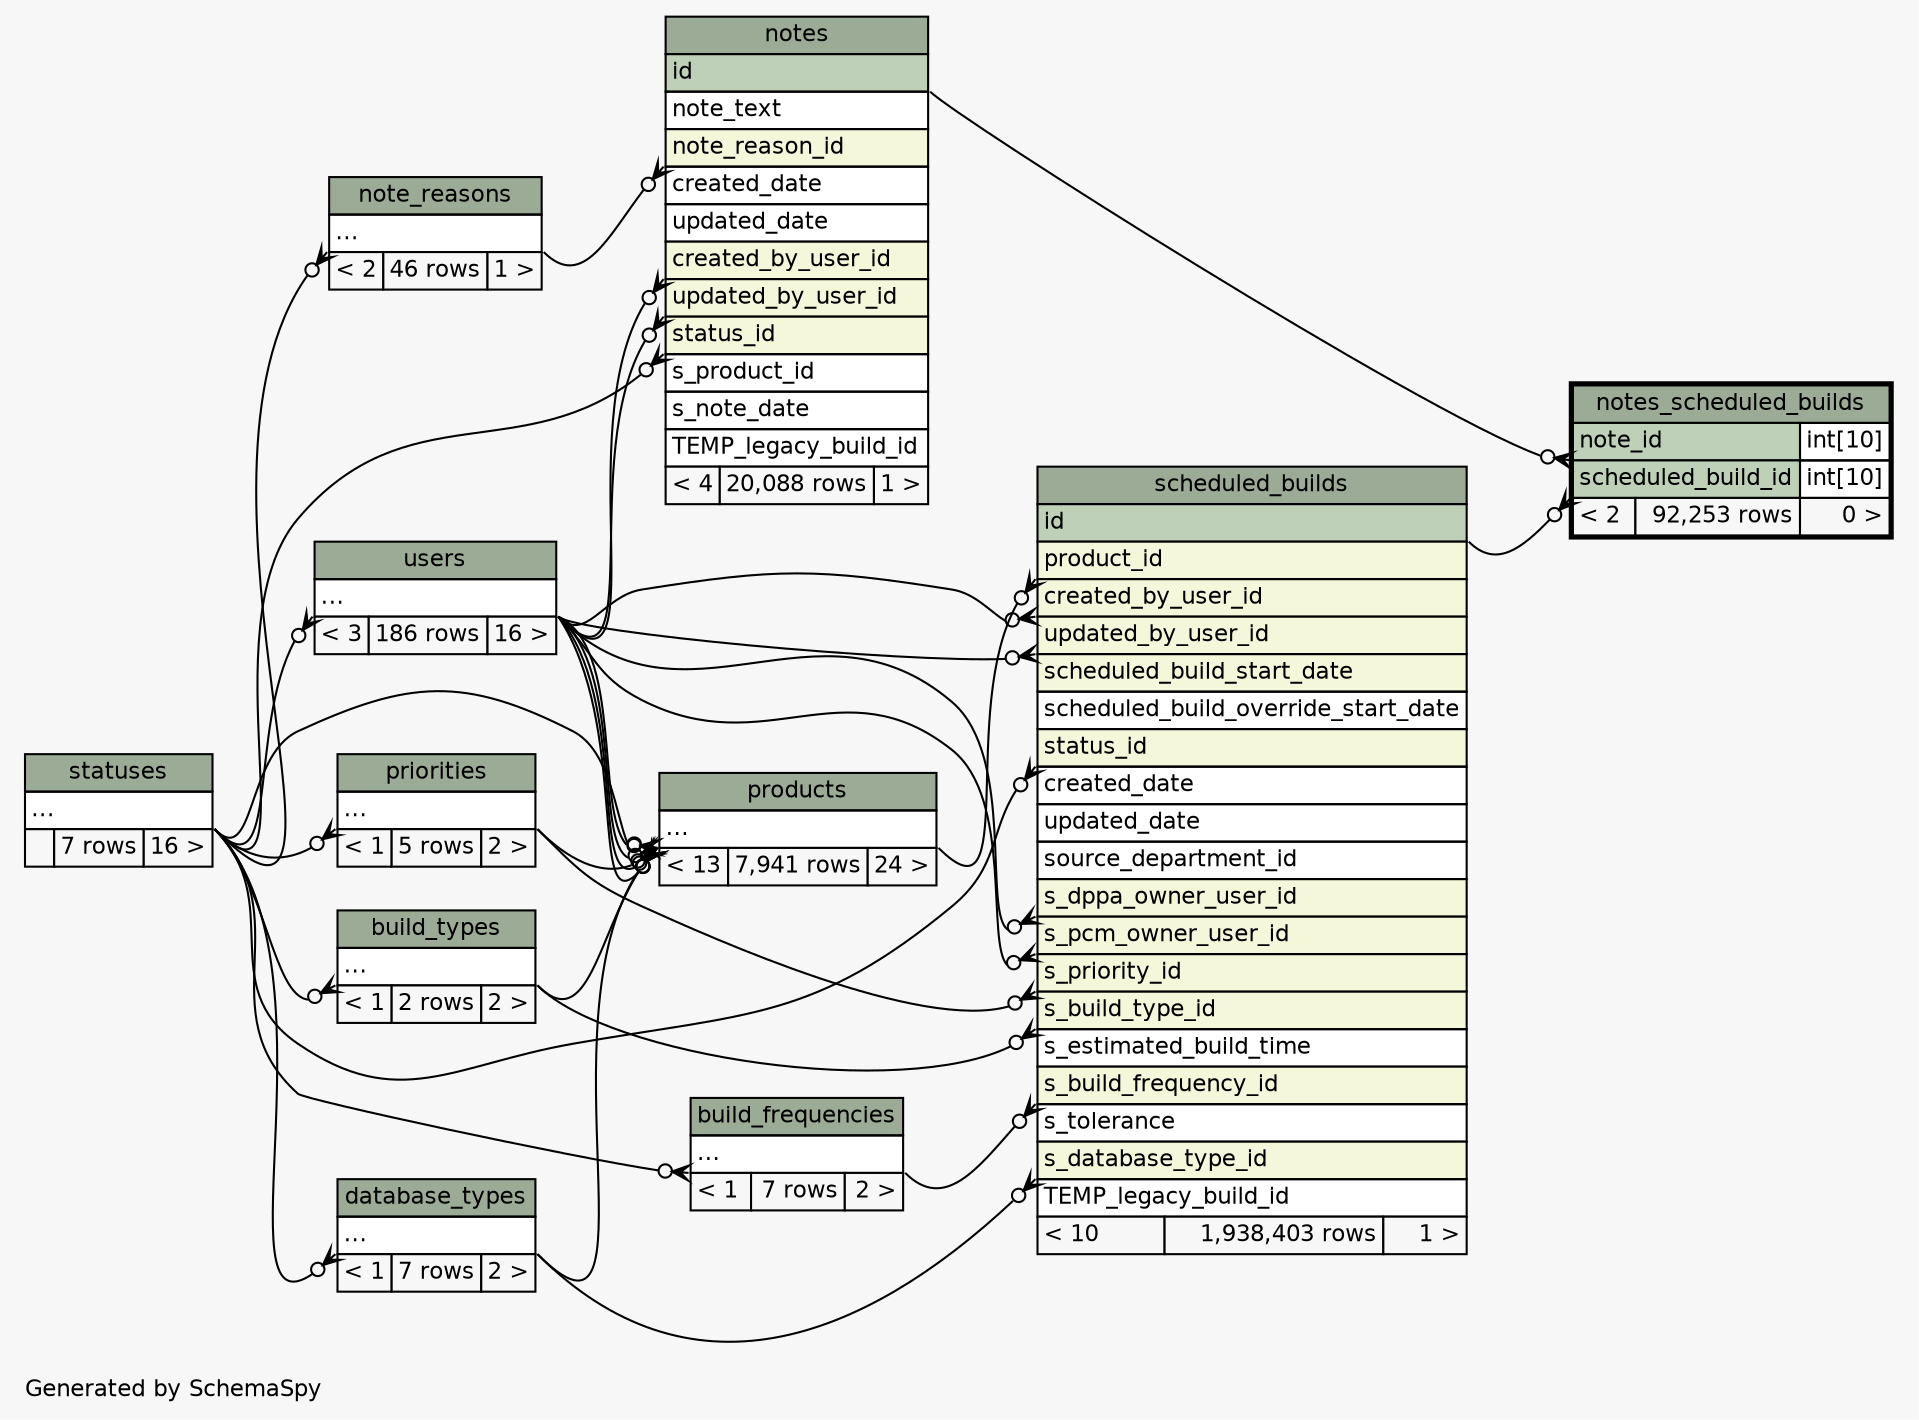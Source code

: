 // dot null on Windows 10 10.0
// SchemaSpy rev 590
digraph "twoDegreesRelationshipsDiagram" {
  graph [
    rankdir="RL"
    bgcolor="#f7f7f7"
    label="\nGenerated by SchemaSpy"
    labeljust="l"
    nodesep="0.18"
    ranksep="0.46"
    fontname="Helvetica"
    fontsize="11"
  ];
  node [
    fontname="Helvetica"
    fontsize="11"
    shape="plaintext"
  ];
  edge [
    arrowsize="0.8"
  ];
  "build_frequencies":"elipses":sw -> "statuses":"elipses":se [arrowhead=none dir=back arrowtail=crowodot];
  "build_types":"elipses":sw -> "statuses":"elipses":se [arrowhead=none dir=back arrowtail=crowodot];
  "database_types":"elipses":sw -> "statuses":"elipses":se [arrowhead=none dir=back arrowtail=crowodot];
  "note_reasons":"elipses":sw -> "statuses":"elipses":se [arrowhead=none dir=back arrowtail=crowodot];
  "notes":"created_by_user_id":sw -> "users":"elipses":se [arrowhead=none dir=back arrowtail=crowodot];
  "notes":"note_reason_id":sw -> "note_reasons":"elipses":se [arrowhead=none dir=back arrowtail=crowodot];
  "notes":"status_id":sw -> "statuses":"elipses":se [arrowhead=none dir=back arrowtail=crowodot];
  "notes":"updated_by_user_id":sw -> "users":"elipses":se [arrowhead=none dir=back arrowtail=crowodot];
  "notes_scheduled_builds":"note_id":sw -> "notes":"id":se [arrowhead=none dir=back arrowtail=crowodot];
  "notes_scheduled_builds":"scheduled_build_id":sw -> "scheduled_builds":"id":se [arrowhead=none dir=back arrowtail=crowodot];
  "priorities":"elipses":sw -> "statuses":"elipses":se [arrowhead=none dir=back arrowtail=crowodot];
  "products":"elipses":sw -> "build_types":"elipses":se [arrowhead=none dir=back arrowtail=crowodot];
  "products":"elipses":sw -> "users":"elipses":se [arrowhead=none dir=back arrowtail=crowodot];
  "products":"elipses":sw -> "database_types":"elipses":se [arrowhead=none dir=back arrowtail=crowodot];
  "products":"elipses":sw -> "users":"elipses":se [arrowhead=none dir=back arrowtail=crowodot];
  "products":"elipses":sw -> "users":"elipses":se [arrowhead=none dir=back arrowtail=crowodot];
  "products":"elipses":sw -> "priorities":"elipses":se [arrowhead=none dir=back arrowtail=crowodot];
  "products":"elipses":sw -> "statuses":"elipses":se [arrowhead=none dir=back arrowtail=crowodot];
  "products":"elipses":sw -> "users":"elipses":se [arrowhead=none dir=back arrowtail=crowodot];
  "scheduled_builds":"created_by_user_id":sw -> "users":"elipses":se [arrowhead=none dir=back arrowtail=crowodot];
  "scheduled_builds":"product_id":sw -> "products":"elipses":se [arrowhead=none dir=back arrowtail=crowodot];
  "scheduled_builds":"s_build_frequency_id":sw -> "build_frequencies":"elipses":se [arrowhead=none dir=back arrowtail=crowodot];
  "scheduled_builds":"s_build_type_id":sw -> "build_types":"elipses":se [arrowhead=none dir=back arrowtail=crowodot];
  "scheduled_builds":"s_database_type_id":sw -> "database_types":"elipses":se [arrowhead=none dir=back arrowtail=crowodot];
  "scheduled_builds":"s_dppa_owner_user_id":sw -> "users":"elipses":se [arrowhead=none dir=back arrowtail=crowodot];
  "scheduled_builds":"s_pcm_owner_user_id":sw -> "users":"elipses":se [arrowhead=none dir=back arrowtail=crowodot];
  "scheduled_builds":"s_priority_id":sw -> "priorities":"elipses":se [arrowhead=none dir=back arrowtail=crowodot];
  "scheduled_builds":"status_id":sw -> "statuses":"elipses":se [arrowhead=none dir=back arrowtail=crowodot];
  "scheduled_builds":"updated_by_user_id":sw -> "users":"elipses":se [arrowhead=none dir=back arrowtail=crowodot];
  "users":"elipses":sw -> "statuses":"elipses":se [arrowhead=none dir=back arrowtail=crowodot];
  "build_frequencies" [
    label=<
    <TABLE BORDER="0" CELLBORDER="1" CELLSPACING="0" BGCOLOR="#ffffff">
      <TR><TD COLSPAN="3" BGCOLOR="#9bab96" ALIGN="CENTER">build_frequencies</TD></TR>
      <TR><TD PORT="elipses" COLSPAN="3" ALIGN="LEFT">...</TD></TR>
      <TR><TD ALIGN="LEFT" BGCOLOR="#f7f7f7">&lt; 1</TD><TD ALIGN="RIGHT" BGCOLOR="#f7f7f7">7 rows</TD><TD ALIGN="RIGHT" BGCOLOR="#f7f7f7">2 &gt;</TD></TR>
    </TABLE>>
    URL="build_frequencies.html"
    tooltip="build_frequencies"
  ];
  "build_types" [
    label=<
    <TABLE BORDER="0" CELLBORDER="1" CELLSPACING="0" BGCOLOR="#ffffff">
      <TR><TD COLSPAN="3" BGCOLOR="#9bab96" ALIGN="CENTER">build_types</TD></TR>
      <TR><TD PORT="elipses" COLSPAN="3" ALIGN="LEFT">...</TD></TR>
      <TR><TD ALIGN="LEFT" BGCOLOR="#f7f7f7">&lt; 1</TD><TD ALIGN="RIGHT" BGCOLOR="#f7f7f7">2 rows</TD><TD ALIGN="RIGHT" BGCOLOR="#f7f7f7">2 &gt;</TD></TR>
    </TABLE>>
    URL="build_types.html"
    tooltip="build_types"
  ];
  "database_types" [
    label=<
    <TABLE BORDER="0" CELLBORDER="1" CELLSPACING="0" BGCOLOR="#ffffff">
      <TR><TD COLSPAN="3" BGCOLOR="#9bab96" ALIGN="CENTER">database_types</TD></TR>
      <TR><TD PORT="elipses" COLSPAN="3" ALIGN="LEFT">...</TD></TR>
      <TR><TD ALIGN="LEFT" BGCOLOR="#f7f7f7">&lt; 1</TD><TD ALIGN="RIGHT" BGCOLOR="#f7f7f7">7 rows</TD><TD ALIGN="RIGHT" BGCOLOR="#f7f7f7">2 &gt;</TD></TR>
    </TABLE>>
    URL="database_types.html"
    tooltip="database_types"
  ];
  "note_reasons" [
    label=<
    <TABLE BORDER="0" CELLBORDER="1" CELLSPACING="0" BGCOLOR="#ffffff">
      <TR><TD COLSPAN="3" BGCOLOR="#9bab96" ALIGN="CENTER">note_reasons</TD></TR>
      <TR><TD PORT="elipses" COLSPAN="3" ALIGN="LEFT">...</TD></TR>
      <TR><TD ALIGN="LEFT" BGCOLOR="#f7f7f7">&lt; 2</TD><TD ALIGN="RIGHT" BGCOLOR="#f7f7f7">46 rows</TD><TD ALIGN="RIGHT" BGCOLOR="#f7f7f7">1 &gt;</TD></TR>
    </TABLE>>
    URL="note_reasons.html"
    tooltip="note_reasons"
  ];
  "notes" [
    label=<
    <TABLE BORDER="0" CELLBORDER="1" CELLSPACING="0" BGCOLOR="#ffffff">
      <TR><TD COLSPAN="3" BGCOLOR="#9bab96" ALIGN="CENTER">notes</TD></TR>
      <TR><TD PORT="id" COLSPAN="3" BGCOLOR="#bed1b8" ALIGN="LEFT">id</TD></TR>
      <TR><TD PORT="note_text" COLSPAN="3" ALIGN="LEFT">note_text</TD></TR>
      <TR><TD PORT="note_reason_id" COLSPAN="3" BGCOLOR="#f4f7da" ALIGN="LEFT">note_reason_id</TD></TR>
      <TR><TD PORT="created_date" COLSPAN="3" ALIGN="LEFT">created_date</TD></TR>
      <TR><TD PORT="updated_date" COLSPAN="3" ALIGN="LEFT">updated_date</TD></TR>
      <TR><TD PORT="created_by_user_id" COLSPAN="3" BGCOLOR="#f4f7da" ALIGN="LEFT">created_by_user_id</TD></TR>
      <TR><TD PORT="updated_by_user_id" COLSPAN="3" BGCOLOR="#f4f7da" ALIGN="LEFT">updated_by_user_id</TD></TR>
      <TR><TD PORT="status_id" COLSPAN="3" BGCOLOR="#f4f7da" ALIGN="LEFT">status_id</TD></TR>
      <TR><TD PORT="s_product_id" COLSPAN="3" ALIGN="LEFT">s_product_id</TD></TR>
      <TR><TD PORT="s_note_date" COLSPAN="3" ALIGN="LEFT">s_note_date</TD></TR>
      <TR><TD PORT="TEMP_legacy_build_id" COLSPAN="3" ALIGN="LEFT">TEMP_legacy_build_id</TD></TR>
      <TR><TD ALIGN="LEFT" BGCOLOR="#f7f7f7">&lt; 4</TD><TD ALIGN="RIGHT" BGCOLOR="#f7f7f7">20,088 rows</TD><TD ALIGN="RIGHT" BGCOLOR="#f7f7f7">1 &gt;</TD></TR>
    </TABLE>>
    URL="notes.html"
    tooltip="notes"
  ];
  "notes_scheduled_builds" [
    label=<
    <TABLE BORDER="2" CELLBORDER="1" CELLSPACING="0" BGCOLOR="#ffffff">
      <TR><TD COLSPAN="3" BGCOLOR="#9bab96" ALIGN="CENTER">notes_scheduled_builds</TD></TR>
      <TR><TD PORT="note_id" COLSPAN="2" BGCOLOR="#bed1b8" ALIGN="LEFT">note_id</TD><TD PORT="note_id.type" ALIGN="LEFT">int[10]</TD></TR>
      <TR><TD PORT="scheduled_build_id" COLSPAN="2" BGCOLOR="#bed1b8" ALIGN="LEFT">scheduled_build_id</TD><TD PORT="scheduled_build_id.type" ALIGN="LEFT">int[10]</TD></TR>
      <TR><TD ALIGN="LEFT" BGCOLOR="#f7f7f7">&lt; 2</TD><TD ALIGN="RIGHT" BGCOLOR="#f7f7f7">92,253 rows</TD><TD ALIGN="RIGHT" BGCOLOR="#f7f7f7">0 &gt;</TD></TR>
    </TABLE>>
    URL="notes_scheduled_builds.html"
    tooltip="notes_scheduled_builds"
  ];
  "priorities" [
    label=<
    <TABLE BORDER="0" CELLBORDER="1" CELLSPACING="0" BGCOLOR="#ffffff">
      <TR><TD COLSPAN="3" BGCOLOR="#9bab96" ALIGN="CENTER">priorities</TD></TR>
      <TR><TD PORT="elipses" COLSPAN="3" ALIGN="LEFT">...</TD></TR>
      <TR><TD ALIGN="LEFT" BGCOLOR="#f7f7f7">&lt; 1</TD><TD ALIGN="RIGHT" BGCOLOR="#f7f7f7">5 rows</TD><TD ALIGN="RIGHT" BGCOLOR="#f7f7f7">2 &gt;</TD></TR>
    </TABLE>>
    URL="priorities.html"
    tooltip="priorities"
  ];
  "products" [
    label=<
    <TABLE BORDER="0" CELLBORDER="1" CELLSPACING="0" BGCOLOR="#ffffff">
      <TR><TD COLSPAN="3" BGCOLOR="#9bab96" ALIGN="CENTER">products</TD></TR>
      <TR><TD PORT="elipses" COLSPAN="3" ALIGN="LEFT">...</TD></TR>
      <TR><TD ALIGN="LEFT" BGCOLOR="#f7f7f7">&lt; 13</TD><TD ALIGN="RIGHT" BGCOLOR="#f7f7f7">7,941 rows</TD><TD ALIGN="RIGHT" BGCOLOR="#f7f7f7">24 &gt;</TD></TR>
    </TABLE>>
    URL="products.html"
    tooltip="products"
  ];
  "scheduled_builds" [
    label=<
    <TABLE BORDER="0" CELLBORDER="1" CELLSPACING="0" BGCOLOR="#ffffff">
      <TR><TD COLSPAN="3" BGCOLOR="#9bab96" ALIGN="CENTER">scheduled_builds</TD></TR>
      <TR><TD PORT="id" COLSPAN="3" BGCOLOR="#bed1b8" ALIGN="LEFT">id</TD></TR>
      <TR><TD PORT="product_id" COLSPAN="3" BGCOLOR="#f4f7da" ALIGN="LEFT">product_id</TD></TR>
      <TR><TD PORT="created_by_user_id" COLSPAN="3" BGCOLOR="#f4f7da" ALIGN="LEFT">created_by_user_id</TD></TR>
      <TR><TD PORT="updated_by_user_id" COLSPAN="3" BGCOLOR="#f4f7da" ALIGN="LEFT">updated_by_user_id</TD></TR>
      <TR><TD PORT="scheduled_build_start_date" COLSPAN="3" BGCOLOR="#f4f7da" ALIGN="LEFT">scheduled_build_start_date</TD></TR>
      <TR><TD PORT="scheduled_build_override_start_date" COLSPAN="3" ALIGN="LEFT">scheduled_build_override_start_date</TD></TR>
      <TR><TD PORT="status_id" COLSPAN="3" BGCOLOR="#f4f7da" ALIGN="LEFT">status_id</TD></TR>
      <TR><TD PORT="created_date" COLSPAN="3" ALIGN="LEFT">created_date</TD></TR>
      <TR><TD PORT="updated_date" COLSPAN="3" ALIGN="LEFT">updated_date</TD></TR>
      <TR><TD PORT="source_department_id" COLSPAN="3" ALIGN="LEFT">source_department_id</TD></TR>
      <TR><TD PORT="s_dppa_owner_user_id" COLSPAN="3" BGCOLOR="#f4f7da" ALIGN="LEFT">s_dppa_owner_user_id</TD></TR>
      <TR><TD PORT="s_pcm_owner_user_id" COLSPAN="3" BGCOLOR="#f4f7da" ALIGN="LEFT">s_pcm_owner_user_id</TD></TR>
      <TR><TD PORT="s_priority_id" COLSPAN="3" BGCOLOR="#f4f7da" ALIGN="LEFT">s_priority_id</TD></TR>
      <TR><TD PORT="s_build_type_id" COLSPAN="3" BGCOLOR="#f4f7da" ALIGN="LEFT">s_build_type_id</TD></TR>
      <TR><TD PORT="s_estimated_build_time" COLSPAN="3" ALIGN="LEFT">s_estimated_build_time</TD></TR>
      <TR><TD PORT="s_build_frequency_id" COLSPAN="3" BGCOLOR="#f4f7da" ALIGN="LEFT">s_build_frequency_id</TD></TR>
      <TR><TD PORT="s_tolerance" COLSPAN="3" ALIGN="LEFT">s_tolerance</TD></TR>
      <TR><TD PORT="s_database_type_id" COLSPAN="3" BGCOLOR="#f4f7da" ALIGN="LEFT">s_database_type_id</TD></TR>
      <TR><TD PORT="TEMP_legacy_build_id" COLSPAN="3" ALIGN="LEFT">TEMP_legacy_build_id</TD></TR>
      <TR><TD ALIGN="LEFT" BGCOLOR="#f7f7f7">&lt; 10</TD><TD ALIGN="RIGHT" BGCOLOR="#f7f7f7">1,938,403 rows</TD><TD ALIGN="RIGHT" BGCOLOR="#f7f7f7">1 &gt;</TD></TR>
    </TABLE>>
    URL="scheduled_builds.html"
    tooltip="scheduled_builds"
  ];
  "statuses" [
    label=<
    <TABLE BORDER="0" CELLBORDER="1" CELLSPACING="0" BGCOLOR="#ffffff">
      <TR><TD COLSPAN="3" BGCOLOR="#9bab96" ALIGN="CENTER">statuses</TD></TR>
      <TR><TD PORT="elipses" COLSPAN="3" ALIGN="LEFT">...</TD></TR>
      <TR><TD ALIGN="LEFT" BGCOLOR="#f7f7f7">  </TD><TD ALIGN="RIGHT" BGCOLOR="#f7f7f7">7 rows</TD><TD ALIGN="RIGHT" BGCOLOR="#f7f7f7">16 &gt;</TD></TR>
    </TABLE>>
    URL="statuses.html"
    tooltip="statuses"
  ];
  "users" [
    label=<
    <TABLE BORDER="0" CELLBORDER="1" CELLSPACING="0" BGCOLOR="#ffffff">
      <TR><TD COLSPAN="3" BGCOLOR="#9bab96" ALIGN="CENTER">users</TD></TR>
      <TR><TD PORT="elipses" COLSPAN="3" ALIGN="LEFT">...</TD></TR>
      <TR><TD ALIGN="LEFT" BGCOLOR="#f7f7f7">&lt; 3</TD><TD ALIGN="RIGHT" BGCOLOR="#f7f7f7">186 rows</TD><TD ALIGN="RIGHT" BGCOLOR="#f7f7f7">16 &gt;</TD></TR>
    </TABLE>>
    URL="users.html"
    tooltip="users"
  ];
}
